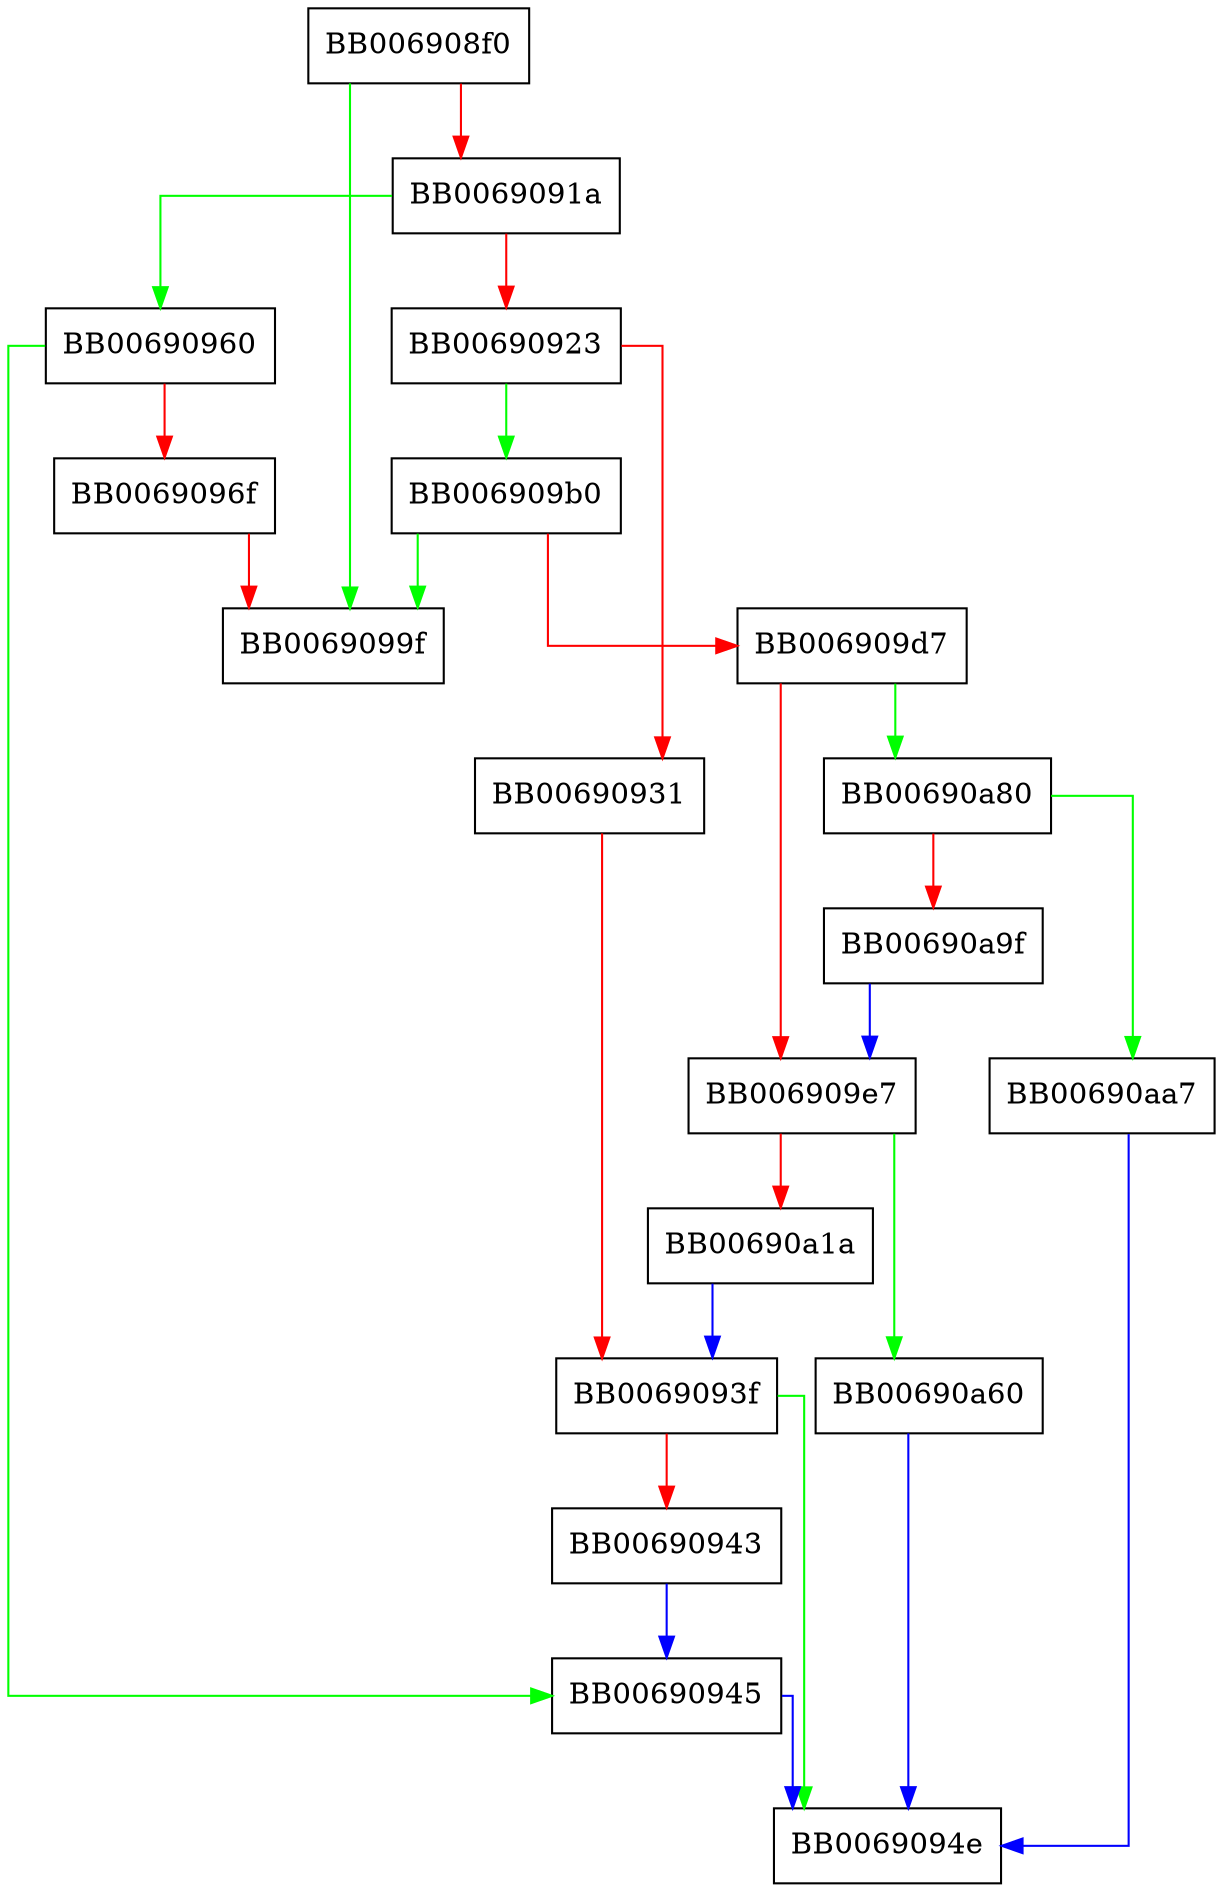 digraph rsa_encrypt {
  node [shape="box"];
  graph [splines=ortho];
  BB006908f0 -> BB0069099f [color="green"];
  BB006908f0 -> BB0069091a [color="red"];
  BB0069091a -> BB00690960 [color="green"];
  BB0069091a -> BB00690923 [color="red"];
  BB00690923 -> BB006909b0 [color="green"];
  BB00690923 -> BB00690931 [color="red"];
  BB00690931 -> BB0069093f [color="red"];
  BB0069093f -> BB0069094e [color="green"];
  BB0069093f -> BB00690943 [color="red"];
  BB00690943 -> BB00690945 [color="blue"];
  BB00690945 -> BB0069094e [color="blue"];
  BB00690960 -> BB00690945 [color="green"];
  BB00690960 -> BB0069096f [color="red"];
  BB0069096f -> BB0069099f [color="red"];
  BB006909b0 -> BB0069099f [color="green"];
  BB006909b0 -> BB006909d7 [color="red"];
  BB006909d7 -> BB00690a80 [color="green"];
  BB006909d7 -> BB006909e7 [color="red"];
  BB006909e7 -> BB00690a60 [color="green"];
  BB006909e7 -> BB00690a1a [color="red"];
  BB00690a1a -> BB0069093f [color="blue"];
  BB00690a60 -> BB0069094e [color="blue"];
  BB00690a80 -> BB00690aa7 [color="green"];
  BB00690a80 -> BB00690a9f [color="red"];
  BB00690a9f -> BB006909e7 [color="blue"];
  BB00690aa7 -> BB0069094e [color="blue"];
}